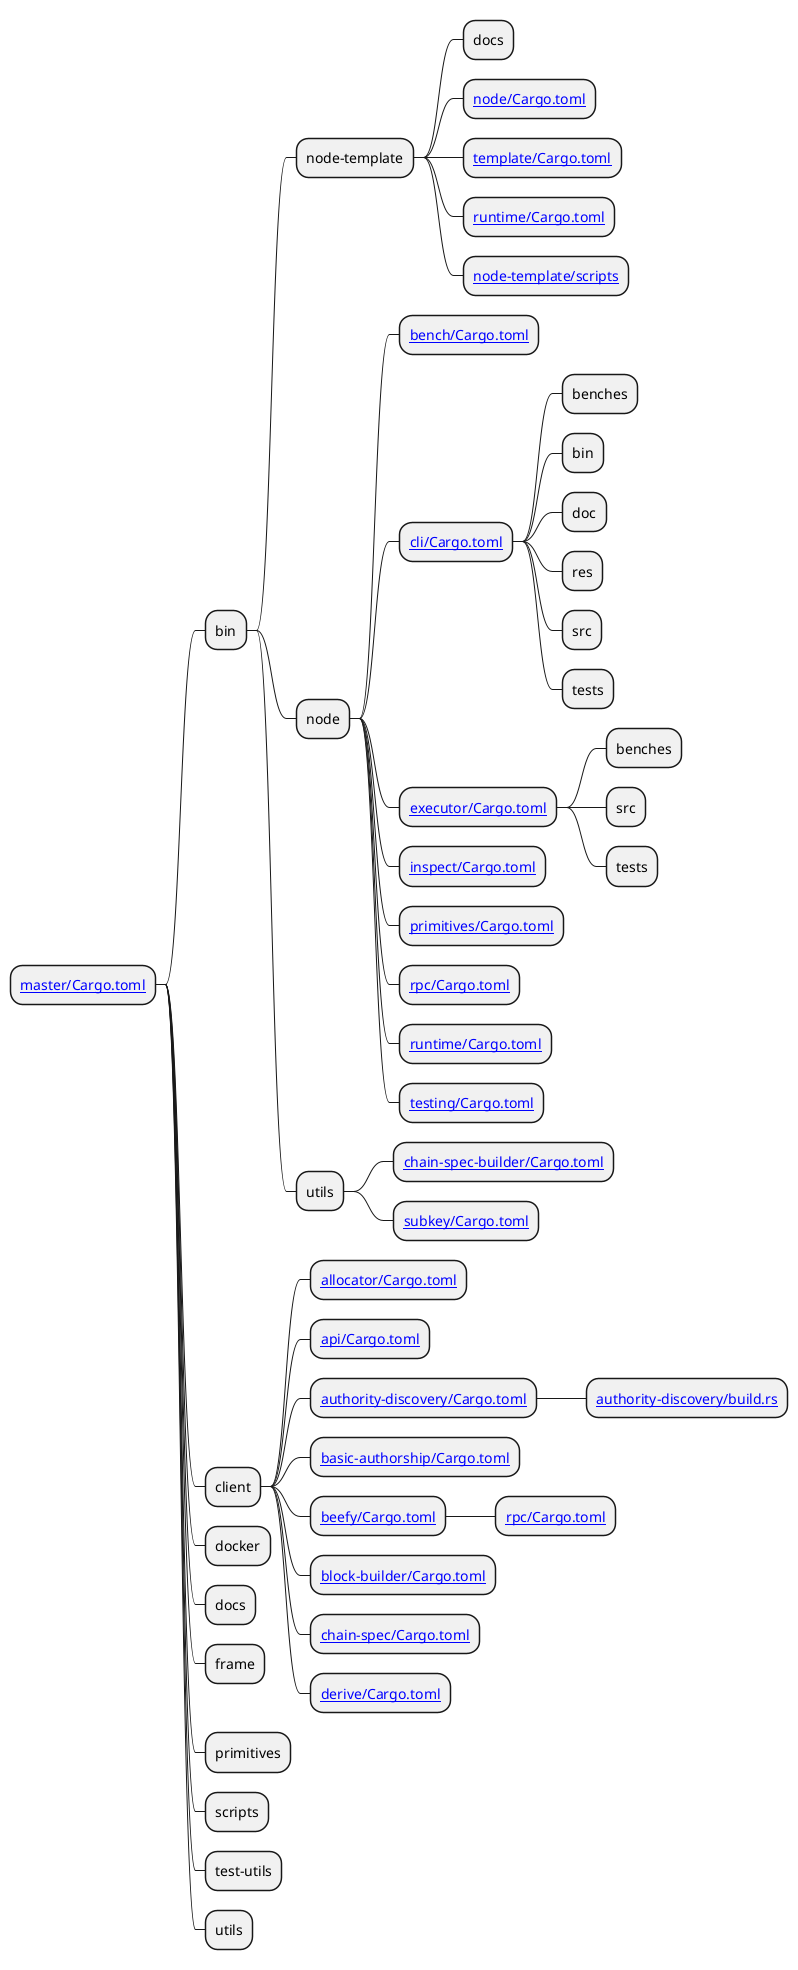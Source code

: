 @startmindmap
* [[https://github.com/paritytech/substrate/blob/master/Cargo.toml master/Cargo.toml]]
** bin
*** node-template
**** docs
**** [[https://github.com/paritytech/substrate/blob/master/bin/node-template/node/Cargo.toml node/Cargo.toml]]
**** [[https://github.com/paritytech/substrate/blob/master/bin/node-template/template/Cargo.toml template/Cargo.toml]]
**** [[https://github.com/paritytech/substrate/blob/master/bin/node-template/runtime/Cargo.toml runtime/Cargo.toml]]
**** [[https://github.com/paritytech/substrate/tree/master/bin/node-template/node-template/scripts node-template/scripts]]
*** node
**** [[https://github.com/paritytech/substrate/blob/master/bin/node/bench/Cargo.toml bench/Cargo.toml]]
**** [[https://github.com/paritytech/substrate/blob/master/bin/node/cli/Cargo.toml cli/Cargo.toml]]
***** benches
***** bin
***** doc
***** res
***** src
***** tests
**** [[https://github.com/paritytech/substrate/blob/master/bin/node/executor/Cargo.toml executor/Cargo.toml]]
***** benches
***** src
***** tests
**** [[https://github.com/paritytech/substrate/blob/master/bin/node/inspect/Cargo.toml inspect/Cargo.toml]]
**** [[https://github.com/paritytech/substrate/blob/master/bin/node/primitives/Cargo.toml primitives/Cargo.toml]]
**** [[https://github.com/paritytech/substrate/blob/master/bin/node/rpc/Cargo.toml rpc/Cargo.toml]]
**** [[https://github.com/paritytech/substrate/blob/master/bin/node/runtime/Cargo.toml runtime/Cargo.toml]]
**** [[https://github.com/paritytech/substrate/blob/master/bin/node/testing/Cargo.toml testing/Cargo.toml]]
*** utils
**** [[https://github.com/paritytech/substrate/blob/master/bin/utils/chain-spec-builder/Cargo.toml chain-spec-builder/Cargo.toml]]
**** [[https://github.com/paritytech/substrate/blob/master/bin/utils/subkey/Cargo.toml subkey/Cargo.toml]]
** client
*** [[https://github.com/paritytech/substrate/blob/master/client/allocator/Cargo.toml allocator/Cargo.toml]]
*** [[https://github.com/paritytech/substrate/blob/master/client/api/Cargo.toml api/Cargo.toml]]
*** [[https://github.com/paritytech/substrate/blob/master/client/authority-discovery/Cargo.toml authority-discovery/Cargo.toml]]
**** [[https://github.com/paritytech/substrate/blob/master/client/authority-discovery/build.rs authority-discovery/build.rs]]
*** [[https://github.com/paritytech/substrate/blob/master/client/basic-authorship/Cargo.toml basic-authorship/Cargo.toml]]
*** [[https://github.com/paritytech/substrate/blob/master/client/beefy/Cargo.toml beefy/Cargo.toml]]
**** [[https://github.com/paritytech/substrate/blob/master/client/beefy/rpc/Cargo.toml rpc/Cargo.toml]]
*** [[https://github.com/paritytech/substrate/blob/master/client/block-builder/Cargo.toml block-builder/Cargo.toml]]
*** [[https://github.com/paritytech/substrate/blob/master/client/chain-spec/Cargo.toml chain-spec/Cargo.toml]]
*** [[https://github.com/paritytech/substrate/blob/master/client/chain-spec/derive/Cargo.toml derive/Cargo.toml]]
** docker
** docs
** frame
** primitives
** scripts
** test-utils
** utils
@endmindmap